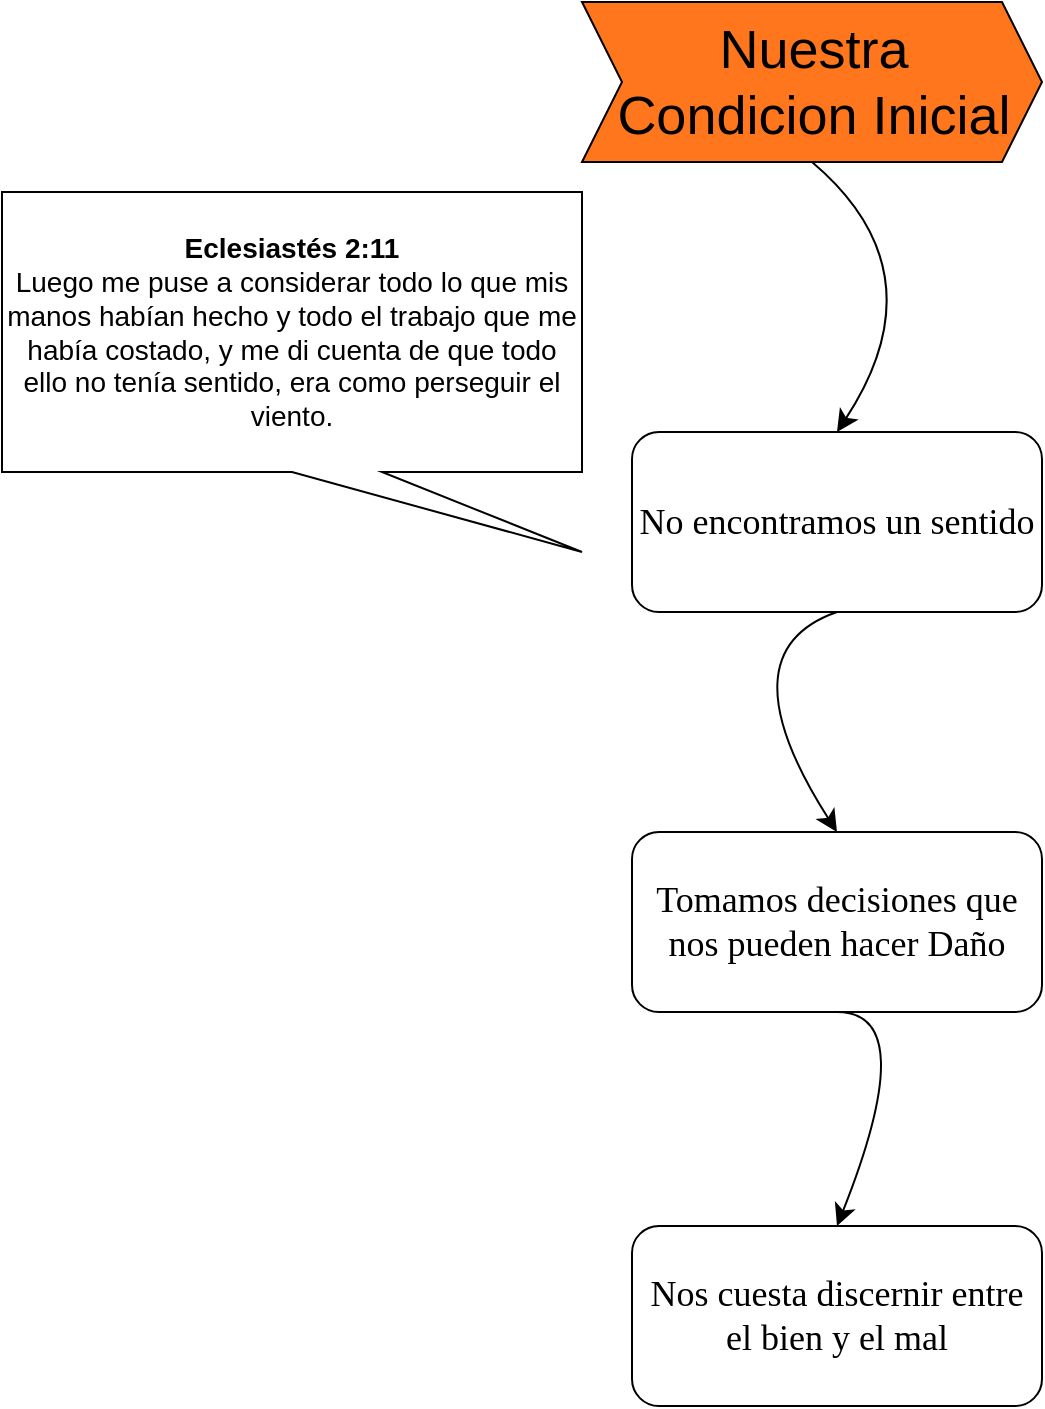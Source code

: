 <mxfile version="26.0.15">
  <diagram id="6a731a19-8d31-9384-78a2-239565b7b9f0" name="Page-1">
    <mxGraphModel dx="1997" dy="754" grid="1" gridSize="10" guides="1" tooltips="1" connect="1" arrows="1" fold="1" page="1" pageScale="1" pageWidth="1169" pageHeight="827" background="#ffffff" math="0" shadow="0">
      <root>
        <mxCell id="0" />
        <mxCell id="1" parent="0" />
        <mxCell id="8QwUIdv59JDNFcZYNyJV-1544" value="" style="shape=step;perimeter=stepPerimeter;whiteSpace=wrap;html=1;fixedSize=1;noLabel=1;fillColor=#FF761C;" vertex="1" parent="1">
          <mxGeometry x="120" y="215" width="230" height="80" as="geometry" />
        </mxCell>
        <mxCell id="8QwUIdv59JDNFcZYNyJV-1543" value="Nuestra Condicion Inicial" style="text;strokeColor=none;fillColor=none;html=1;align=center;verticalAlign=middle;whiteSpace=wrap;rounded=0;fontSize=27;" vertex="1" parent="1">
          <mxGeometry x="136" y="240" width="200" height="30" as="geometry" />
        </mxCell>
        <mxCell id="8QwUIdv59JDNFcZYNyJV-1545" value="No encontramos un sentido" style="rounded=1;whiteSpace=wrap;html=1;fontSize=18;fontFamily=Comic Sans MS;" vertex="1" parent="1">
          <mxGeometry x="145" y="430" width="205" height="90" as="geometry" />
        </mxCell>
        <mxCell id="8QwUIdv59JDNFcZYNyJV-1546" value="" style="curved=1;endArrow=classic;html=1;rounded=0;fontSize=12;startSize=8;endSize=8;entryX=0.5;entryY=0;entryDx=0;entryDy=0;exitX=0.5;exitY=1;exitDx=0;exitDy=0;" edge="1" parent="1" source="8QwUIdv59JDNFcZYNyJV-1544" target="8QwUIdv59JDNFcZYNyJV-1545">
          <mxGeometry width="50" height="50" relative="1" as="geometry">
            <mxPoint x="340" y="360" as="sourcePoint" />
            <mxPoint x="550" y="420" as="targetPoint" />
            <Array as="points">
              <mxPoint x="300" y="350" />
            </Array>
          </mxGeometry>
        </mxCell>
        <mxCell id="8QwUIdv59JDNFcZYNyJV-1548" value="Tomamos decisiones que nos pueden hacer Daño" style="rounded=1;whiteSpace=wrap;html=1;fontSize=18;fontFamily=Comic Sans MS;" vertex="1" parent="1">
          <mxGeometry x="145" y="630" width="205" height="90" as="geometry" />
        </mxCell>
        <mxCell id="8QwUIdv59JDNFcZYNyJV-1550" value="Nos cuesta discernir entre el bien y el mal" style="rounded=1;whiteSpace=wrap;html=1;fontSize=18;fontFamily=Comic Sans MS;" vertex="1" parent="1">
          <mxGeometry x="145" y="827" width="205" height="90" as="geometry" />
        </mxCell>
        <mxCell id="8QwUIdv59JDNFcZYNyJV-1551" value="" style="curved=1;endArrow=classic;html=1;rounded=0;fontSize=12;startSize=8;endSize=8;entryX=0.5;entryY=0;entryDx=0;entryDy=0;exitX=0.5;exitY=1;exitDx=0;exitDy=0;" edge="1" parent="1" source="8QwUIdv59JDNFcZYNyJV-1545" target="8QwUIdv59JDNFcZYNyJV-1548">
          <mxGeometry width="50" height="50" relative="1" as="geometry">
            <mxPoint x="250" y="540" as="sourcePoint" />
            <mxPoint x="234" y="590" as="targetPoint" />
            <Array as="points">
              <mxPoint x="190" y="540" />
            </Array>
          </mxGeometry>
        </mxCell>
        <mxCell id="8QwUIdv59JDNFcZYNyJV-1552" value="" style="curved=1;endArrow=classic;html=1;rounded=0;fontSize=12;startSize=8;endSize=8;entryX=0.5;entryY=0;entryDx=0;entryDy=0;exitX=0.5;exitY=1;exitDx=0;exitDy=0;" edge="1" parent="1" source="8QwUIdv59JDNFcZYNyJV-1548" target="8QwUIdv59JDNFcZYNyJV-1550">
          <mxGeometry width="50" height="50" relative="1" as="geometry">
            <mxPoint x="104" y="690" as="sourcePoint" />
            <mxPoint x="104" y="776" as="targetPoint" />
            <Array as="points">
              <mxPoint x="290" y="720" />
            </Array>
          </mxGeometry>
        </mxCell>
        <mxCell id="8QwUIdv59JDNFcZYNyJV-1553" value="&lt;strong&gt;Eclesiastés 2:11&lt;/strong&gt;&lt;br&gt;Luego me puse a considerar todo lo que mis manos habían hecho y todo el trabajo que me había costado, y me di cuenta de que todo ello no tenía sentido, era como perseguir el viento." style="shape=callout;whiteSpace=wrap;html=1;perimeter=calloutPerimeter;position2=1;size=40;position=0.5;base=45;fontSize=14;" vertex="1" parent="1">
          <mxGeometry x="-170" y="310" width="290" height="180" as="geometry" />
        </mxCell>
      </root>
    </mxGraphModel>
  </diagram>
</mxfile>
